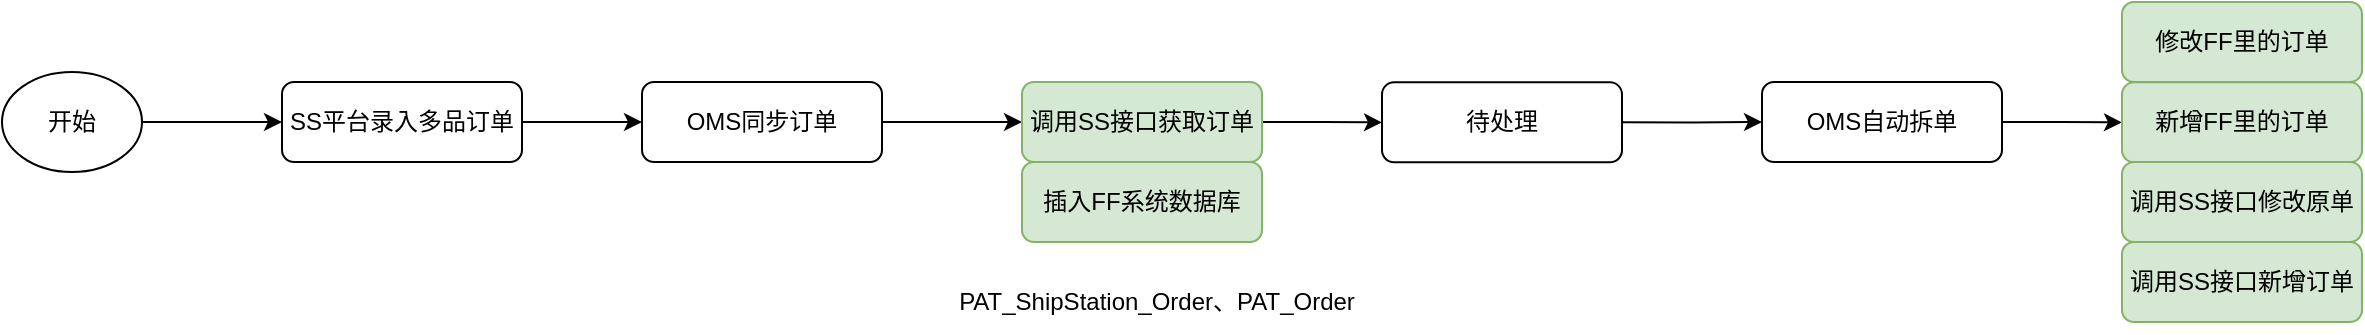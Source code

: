 <mxfile version="26.0.11">
  <diagram name="SS多品拆单合并订单" id="T9eeWWpZcgV5oXKKoXs2">
    <mxGraphModel dx="1259" dy="671" grid="1" gridSize="10" guides="1" tooltips="1" connect="1" arrows="1" fold="1" page="1" pageScale="1" pageWidth="827" pageHeight="1169" math="0" shadow="0">
      <root>
        <mxCell id="0" />
        <mxCell id="1" parent="0" />
        <mxCell id="4n0fcRy_FTq39LThsJvr-3" style="edgeStyle=orthogonalEdgeStyle;rounded=0;orthogonalLoop=1;jettySize=auto;html=1;" edge="1" parent="1" source="4n0fcRy_FTq39LThsJvr-1" target="4n0fcRy_FTq39LThsJvr-5">
          <mxGeometry relative="1" as="geometry">
            <mxPoint x="280" y="115" as="targetPoint" />
          </mxGeometry>
        </mxCell>
        <mxCell id="4n0fcRy_FTq39LThsJvr-1" value="开始" style="ellipse;whiteSpace=wrap;html=1;" vertex="1" parent="1">
          <mxGeometry x="140" y="90" width="70" height="50" as="geometry" />
        </mxCell>
        <mxCell id="4n0fcRy_FTq39LThsJvr-6" style="edgeStyle=orthogonalEdgeStyle;rounded=0;orthogonalLoop=1;jettySize=auto;html=1;exitX=1;exitY=0.5;exitDx=0;exitDy=0;" edge="1" parent="1" source="4n0fcRy_FTq39LThsJvr-5" target="4n0fcRy_FTq39LThsJvr-7">
          <mxGeometry relative="1" as="geometry">
            <mxPoint x="480" y="115.167" as="targetPoint" />
          </mxGeometry>
        </mxCell>
        <mxCell id="4n0fcRy_FTq39LThsJvr-5" value="SS平台录入多品订单" style="rounded=1;whiteSpace=wrap;html=1;fontSize=12;glass=0;strokeWidth=1;shadow=0;" vertex="1" parent="1">
          <mxGeometry x="280" y="95" width="120" height="40" as="geometry" />
        </mxCell>
        <mxCell id="4n0fcRy_FTq39LThsJvr-8" style="edgeStyle=orthogonalEdgeStyle;rounded=0;orthogonalLoop=1;jettySize=auto;html=1;exitX=1;exitY=0.5;exitDx=0;exitDy=0;" edge="1" parent="1" source="4n0fcRy_FTq39LThsJvr-7" target="4n0fcRy_FTq39LThsJvr-9">
          <mxGeometry relative="1" as="geometry">
            <mxPoint x="650" y="115.167" as="targetPoint" />
          </mxGeometry>
        </mxCell>
        <mxCell id="4n0fcRy_FTq39LThsJvr-7" value="OMS同步订单" style="rounded=1;whiteSpace=wrap;html=1;fontSize=12;glass=0;strokeWidth=1;shadow=0;" vertex="1" parent="1">
          <mxGeometry x="460" y="94.997" width="120" height="40" as="geometry" />
        </mxCell>
        <mxCell id="4n0fcRy_FTq39LThsJvr-12" style="edgeStyle=orthogonalEdgeStyle;rounded=0;orthogonalLoop=1;jettySize=auto;html=1;exitX=1;exitY=0.5;exitDx=0;exitDy=0;" edge="1" parent="1" source="4n0fcRy_FTq39LThsJvr-9" target="4n0fcRy_FTq39LThsJvr-13">
          <mxGeometry relative="1" as="geometry">
            <mxPoint x="890.0" y="115.167" as="targetPoint" />
          </mxGeometry>
        </mxCell>
        <mxCell id="4n0fcRy_FTq39LThsJvr-9" value="调用SS接口获取订单" style="rounded=1;whiteSpace=wrap;html=1;fontSize=12;glass=0;strokeWidth=1;shadow=0;fillColor=#d5e8d4;strokeColor=#82b366;" vertex="1" parent="1">
          <mxGeometry x="650" y="94.997" width="120" height="40" as="geometry" />
        </mxCell>
        <mxCell id="4n0fcRy_FTq39LThsJvr-10" value="PAT_ShipStation_Order、PAT_Order" style="text;html=1;align=center;verticalAlign=middle;resizable=0;points=[];autosize=1;strokeColor=none;fillColor=none;" vertex="1" parent="1">
          <mxGeometry x="607" y="190" width="220" height="30" as="geometry" />
        </mxCell>
        <mxCell id="4n0fcRy_FTq39LThsJvr-11" value="插入FF系统数据库" style="rounded=1;whiteSpace=wrap;html=1;fontSize=12;glass=0;strokeWidth=1;shadow=0;fillColor=#d5e8d4;strokeColor=#82b366;" vertex="1" parent="1">
          <mxGeometry x="650" y="134.997" width="120" height="40" as="geometry" />
        </mxCell>
        <mxCell id="4n0fcRy_FTq39LThsJvr-14" style="edgeStyle=orthogonalEdgeStyle;rounded=0;orthogonalLoop=1;jettySize=auto;html=1;exitX=1;exitY=0.5;exitDx=0;exitDy=0;" edge="1" parent="1" source="4n0fcRy_FTq39LThsJvr-13" target="4n0fcRy_FTq39LThsJvr-16">
          <mxGeometry relative="1" as="geometry">
            <mxPoint x="1060" y="115.167" as="targetPoint" />
          </mxGeometry>
        </mxCell>
        <mxCell id="4n0fcRy_FTq39LThsJvr-13" value="待处理" style="rounded=1;whiteSpace=wrap;html=1;fontSize=12;glass=0;strokeWidth=1;shadow=0;" vertex="1" parent="1">
          <mxGeometry x="830.0" y="95.167" width="120" height="40" as="geometry" />
        </mxCell>
        <mxCell id="4n0fcRy_FTq39LThsJvr-17" style="edgeStyle=orthogonalEdgeStyle;rounded=0;orthogonalLoop=1;jettySize=auto;html=1;exitX=1;exitY=0.5;exitDx=0;exitDy=0;" edge="1" parent="1" source="4n0fcRy_FTq39LThsJvr-16" target="4n0fcRy_FTq39LThsJvr-18">
          <mxGeometry relative="1" as="geometry">
            <mxPoint x="1180" y="115.167" as="targetPoint" />
          </mxGeometry>
        </mxCell>
        <mxCell id="4n0fcRy_FTq39LThsJvr-16" value="OMS自动拆单" style="rounded=1;whiteSpace=wrap;html=1;fontSize=12;glass=0;strokeWidth=1;shadow=0;" vertex="1" parent="1">
          <mxGeometry x="1020" y="94.997" width="120" height="40" as="geometry" />
        </mxCell>
        <mxCell id="4n0fcRy_FTq39LThsJvr-18" value="新增FF里的订单" style="rounded=1;whiteSpace=wrap;html=1;fontSize=12;glass=0;strokeWidth=1;shadow=0;fillColor=#d5e8d4;strokeColor=#82b366;" vertex="1" parent="1">
          <mxGeometry x="1200" y="95.167" width="120" height="40" as="geometry" />
        </mxCell>
        <mxCell id="4n0fcRy_FTq39LThsJvr-19" value="调用SS接口修改原单" style="rounded=1;whiteSpace=wrap;html=1;fontSize=12;glass=0;strokeWidth=1;shadow=0;fillColor=#d5e8d4;strokeColor=#82b366;" vertex="1" parent="1">
          <mxGeometry x="1200" y="134.997" width="120" height="40" as="geometry" />
        </mxCell>
        <mxCell id="4n0fcRy_FTq39LThsJvr-20" value="调用SS接口新增订单" style="rounded=1;whiteSpace=wrap;html=1;fontSize=12;glass=0;strokeWidth=1;shadow=0;fillColor=#d5e8d4;strokeColor=#82b366;" vertex="1" parent="1">
          <mxGeometry x="1200" y="174.997" width="120" height="40" as="geometry" />
        </mxCell>
        <mxCell id="4n0fcRy_FTq39LThsJvr-21" value="修改FF里的订单" style="rounded=1;whiteSpace=wrap;html=1;fontSize=12;glass=0;strokeWidth=1;shadow=0;fillColor=#d5e8d4;strokeColor=#82b366;" vertex="1" parent="1">
          <mxGeometry x="1200" y="54.997" width="120" height="40" as="geometry" />
        </mxCell>
      </root>
    </mxGraphModel>
  </diagram>
</mxfile>
